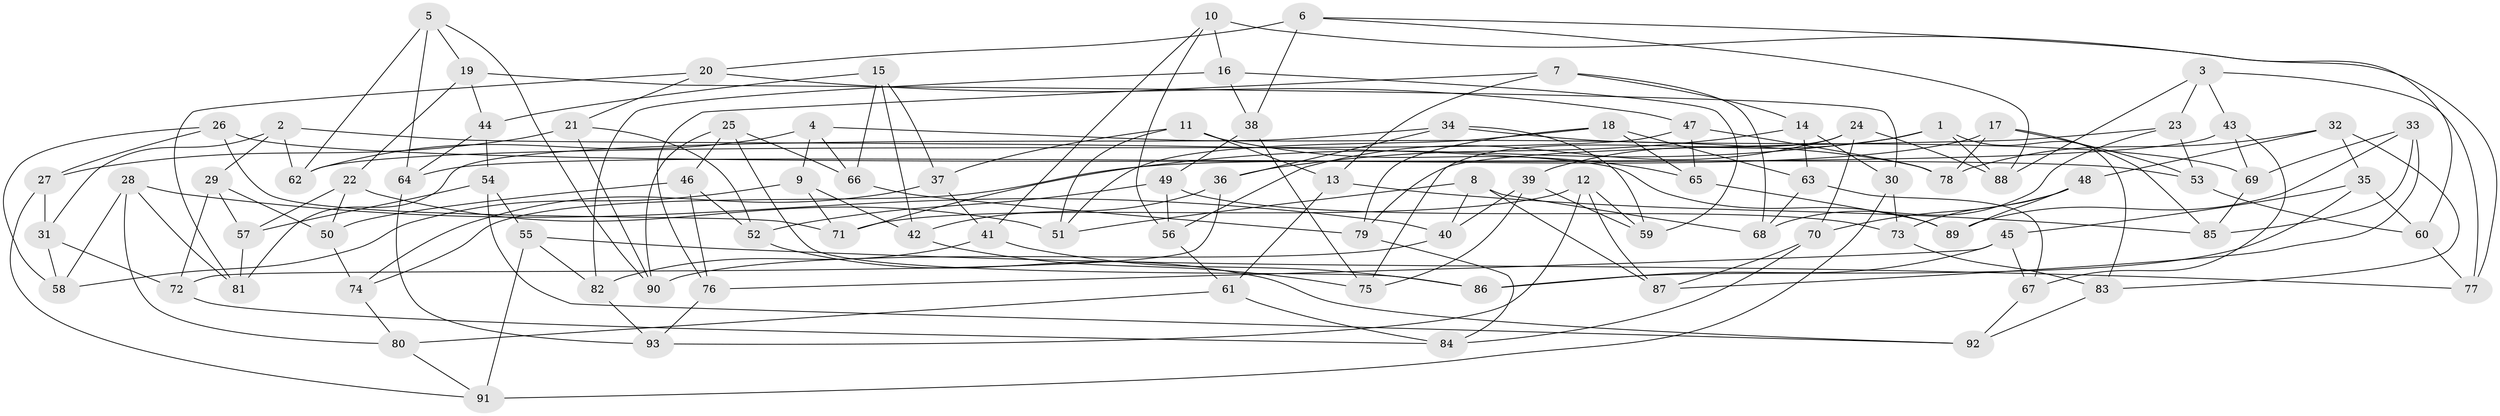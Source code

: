 // Generated by graph-tools (version 1.1) at 2025/50/03/09/25 03:50:49]
// undirected, 93 vertices, 186 edges
graph export_dot {
graph [start="1"]
  node [color=gray90,style=filled];
  1;
  2;
  3;
  4;
  5;
  6;
  7;
  8;
  9;
  10;
  11;
  12;
  13;
  14;
  15;
  16;
  17;
  18;
  19;
  20;
  21;
  22;
  23;
  24;
  25;
  26;
  27;
  28;
  29;
  30;
  31;
  32;
  33;
  34;
  35;
  36;
  37;
  38;
  39;
  40;
  41;
  42;
  43;
  44;
  45;
  46;
  47;
  48;
  49;
  50;
  51;
  52;
  53;
  54;
  55;
  56;
  57;
  58;
  59;
  60;
  61;
  62;
  63;
  64;
  65;
  66;
  67;
  68;
  69;
  70;
  71;
  72;
  73;
  74;
  75;
  76;
  77;
  78;
  79;
  80;
  81;
  82;
  83;
  84;
  85;
  86;
  87;
  88;
  89;
  90;
  91;
  92;
  93;
  1 -- 39;
  1 -- 83;
  1 -- 88;
  1 -- 71;
  2 -- 31;
  2 -- 89;
  2 -- 29;
  2 -- 62;
  3 -- 88;
  3 -- 23;
  3 -- 77;
  3 -- 43;
  4 -- 66;
  4 -- 62;
  4 -- 9;
  4 -- 78;
  5 -- 62;
  5 -- 19;
  5 -- 90;
  5 -- 64;
  6 -- 38;
  6 -- 20;
  6 -- 60;
  6 -- 88;
  7 -- 76;
  7 -- 68;
  7 -- 13;
  7 -- 14;
  8 -- 68;
  8 -- 40;
  8 -- 51;
  8 -- 87;
  9 -- 42;
  9 -- 58;
  9 -- 71;
  10 -- 77;
  10 -- 41;
  10 -- 56;
  10 -- 16;
  11 -- 13;
  11 -- 51;
  11 -- 37;
  11 -- 65;
  12 -- 93;
  12 -- 71;
  12 -- 59;
  12 -- 87;
  13 -- 61;
  13 -- 85;
  14 -- 30;
  14 -- 36;
  14 -- 63;
  15 -- 66;
  15 -- 44;
  15 -- 37;
  15 -- 42;
  16 -- 82;
  16 -- 38;
  16 -- 59;
  17 -- 85;
  17 -- 53;
  17 -- 78;
  17 -- 74;
  18 -- 65;
  18 -- 51;
  18 -- 63;
  18 -- 79;
  19 -- 30;
  19 -- 22;
  19 -- 44;
  20 -- 81;
  20 -- 21;
  20 -- 47;
  21 -- 52;
  21 -- 27;
  21 -- 90;
  22 -- 57;
  22 -- 50;
  22 -- 51;
  23 -- 68;
  23 -- 53;
  23 -- 79;
  24 -- 88;
  24 -- 56;
  24 -- 75;
  24 -- 70;
  25 -- 46;
  25 -- 90;
  25 -- 86;
  25 -- 66;
  26 -- 53;
  26 -- 71;
  26 -- 58;
  26 -- 27;
  27 -- 31;
  27 -- 91;
  28 -- 58;
  28 -- 81;
  28 -- 80;
  28 -- 40;
  29 -- 57;
  29 -- 50;
  29 -- 72;
  30 -- 91;
  30 -- 73;
  31 -- 72;
  31 -- 58;
  32 -- 35;
  32 -- 78;
  32 -- 48;
  32 -- 83;
  33 -- 85;
  33 -- 89;
  33 -- 87;
  33 -- 69;
  34 -- 36;
  34 -- 69;
  34 -- 59;
  34 -- 81;
  35 -- 86;
  35 -- 45;
  35 -- 60;
  36 -- 72;
  36 -- 42;
  37 -- 74;
  37 -- 41;
  38 -- 75;
  38 -- 49;
  39 -- 75;
  39 -- 59;
  39 -- 40;
  40 -- 90;
  41 -- 82;
  41 -- 86;
  42 -- 75;
  43 -- 67;
  43 -- 64;
  43 -- 69;
  44 -- 54;
  44 -- 64;
  45 -- 67;
  45 -- 76;
  45 -- 86;
  46 -- 50;
  46 -- 52;
  46 -- 76;
  47 -- 62;
  47 -- 78;
  47 -- 65;
  48 -- 70;
  48 -- 89;
  48 -- 73;
  49 -- 73;
  49 -- 52;
  49 -- 56;
  50 -- 74;
  52 -- 92;
  53 -- 60;
  54 -- 57;
  54 -- 92;
  54 -- 55;
  55 -- 91;
  55 -- 82;
  55 -- 77;
  56 -- 61;
  57 -- 81;
  60 -- 77;
  61 -- 84;
  61 -- 80;
  63 -- 68;
  63 -- 67;
  64 -- 93;
  65 -- 89;
  66 -- 79;
  67 -- 92;
  69 -- 85;
  70 -- 87;
  70 -- 84;
  72 -- 84;
  73 -- 83;
  74 -- 80;
  76 -- 93;
  79 -- 84;
  80 -- 91;
  82 -- 93;
  83 -- 92;
}
